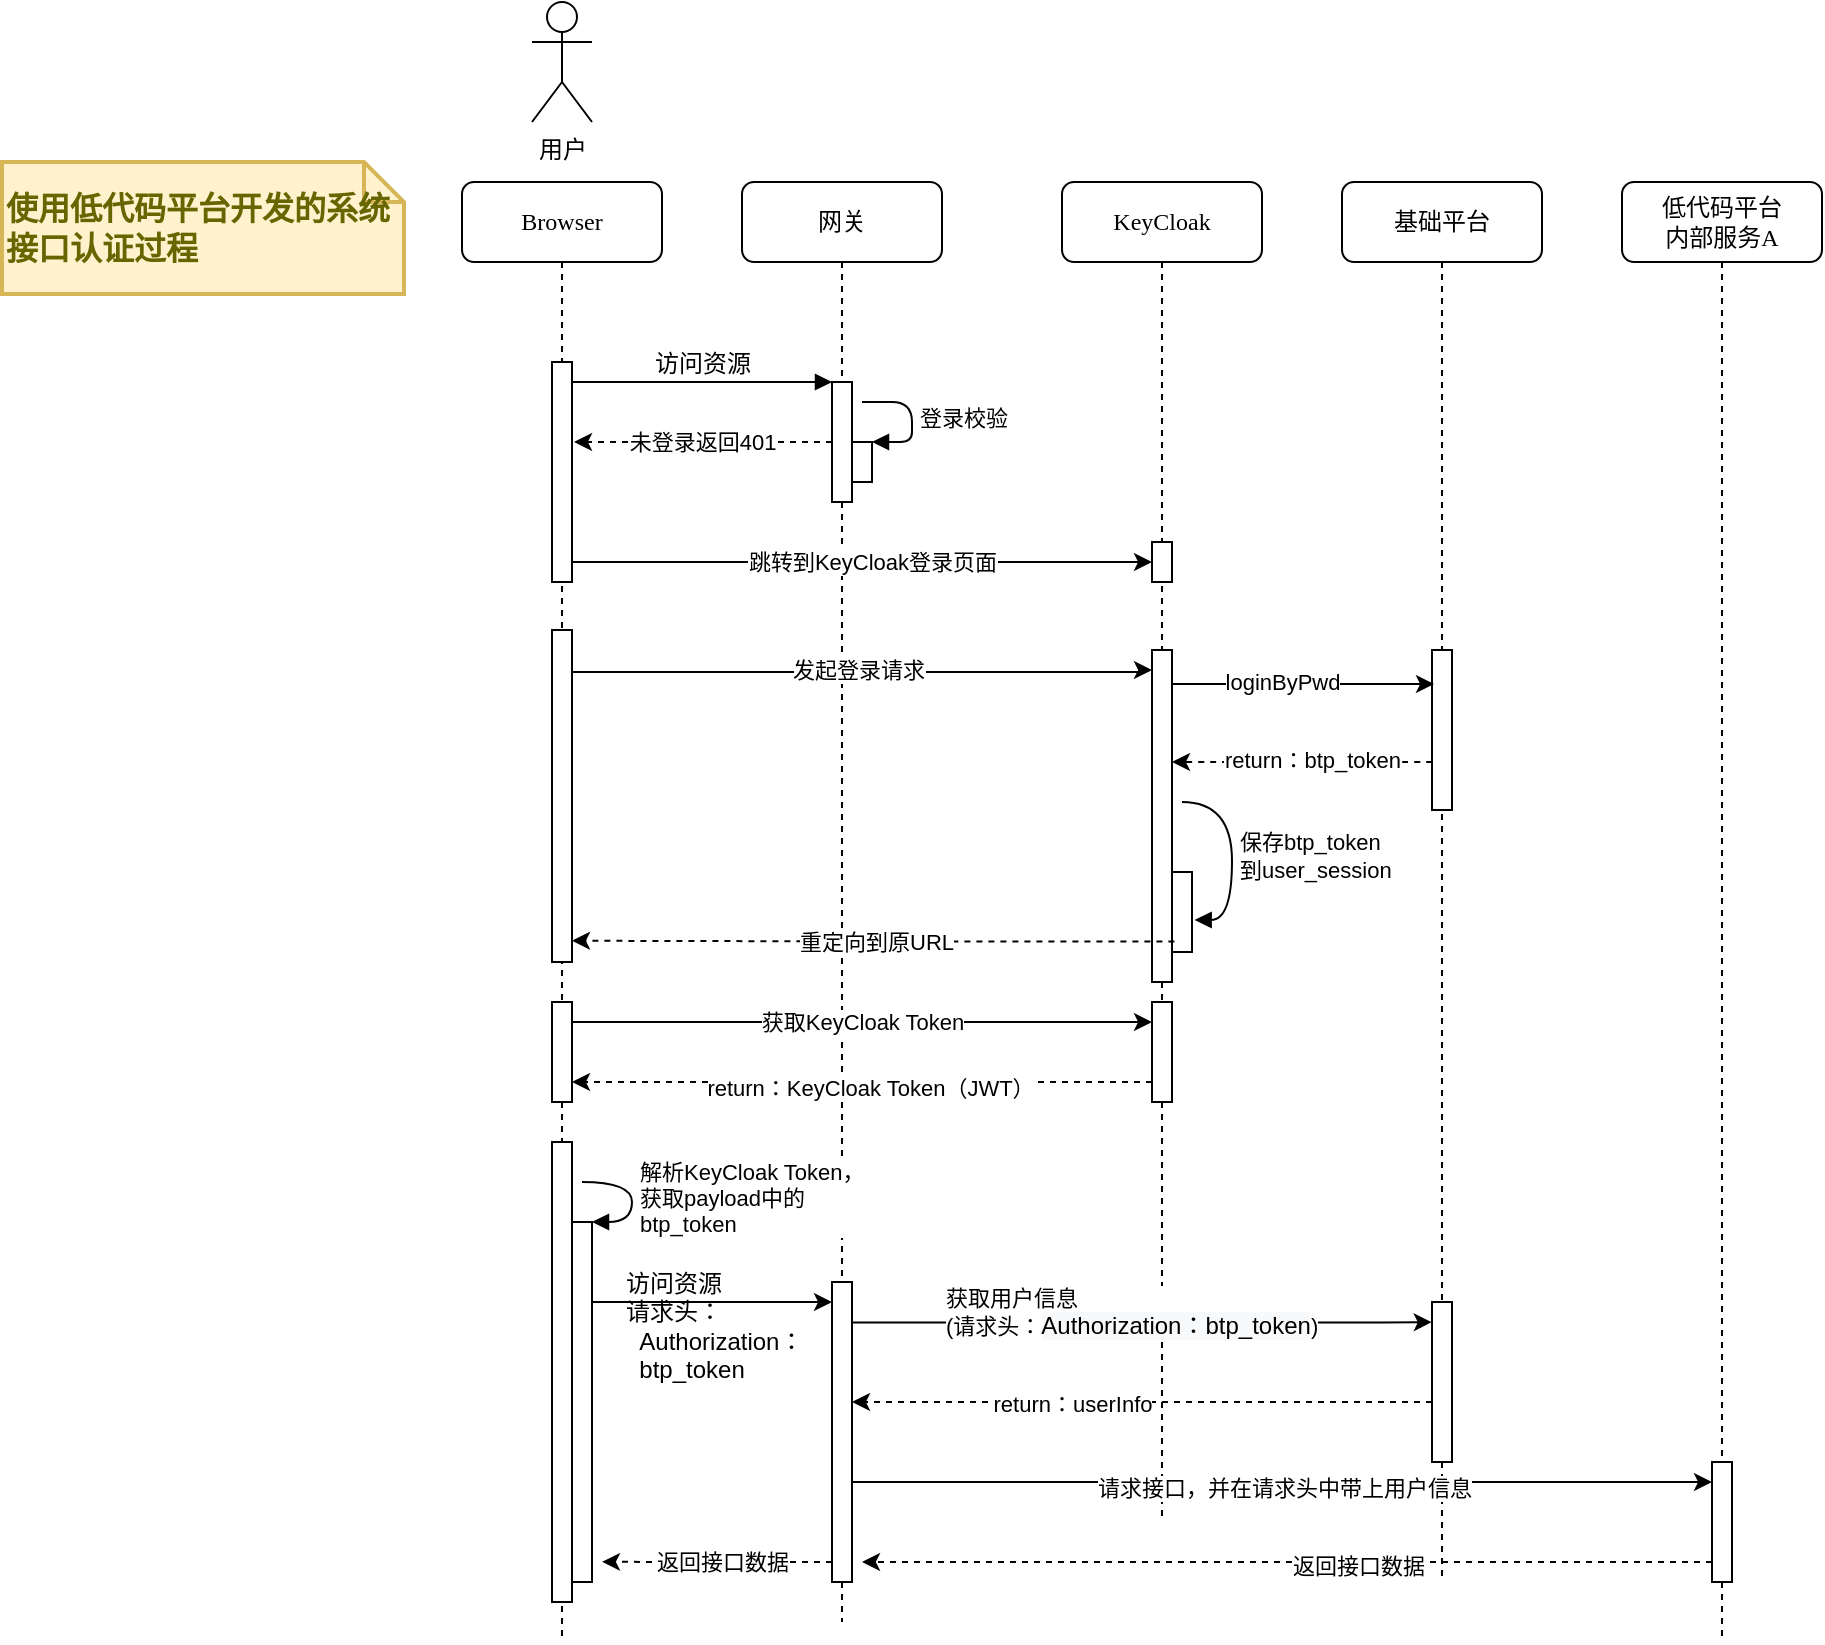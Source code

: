 <mxfile version="14.0.0" type="github">
  <diagram name="Page-1" id="13e1069c-82ec-6db2-03f1-153e76fe0fe0">
    <mxGraphModel dx="1592" dy="944" grid="0" gridSize="10" guides="0" tooltips="1" connect="1" arrows="1" fold="1" page="1" pageScale="1" pageWidth="1100" pageHeight="850" background="#ffffff" math="0" shadow="0">
      <root>
        <mxCell id="0" />
        <mxCell id="1" parent="0" />
        <mxCell id="7baba1c4bc27f4b0-2" value="网关" style="shape=umlLifeline;perimeter=lifelinePerimeter;whiteSpace=wrap;html=1;container=1;collapsible=0;recursiveResize=0;outlineConnect=0;rounded=1;shadow=0;comic=0;labelBackgroundColor=none;strokeWidth=1;fontFamily=Verdana;fontSize=12;align=center;" parent="1" vertex="1">
          <mxGeometry x="402" y="102" width="100" height="720" as="geometry" />
        </mxCell>
        <mxCell id="7baba1c4bc27f4b0-10" value="" style="html=1;points=[];perimeter=orthogonalPerimeter;rounded=0;shadow=0;comic=0;labelBackgroundColor=none;strokeWidth=1;fontFamily=Verdana;fontSize=12;align=center;" parent="7baba1c4bc27f4b0-2" vertex="1">
          <mxGeometry x="45" y="100" width="10" height="60" as="geometry" />
        </mxCell>
        <mxCell id="QnFFR12Hdzy7jSEyUIlK-3" value="" style="html=1;points=[];perimeter=orthogonalPerimeter;" vertex="1" parent="7baba1c4bc27f4b0-2">
          <mxGeometry x="55" y="130" width="10" height="20" as="geometry" />
        </mxCell>
        <mxCell id="QnFFR12Hdzy7jSEyUIlK-4" value="登录校验" style="edgeStyle=orthogonalEdgeStyle;html=1;align=left;spacingLeft=2;endArrow=block;rounded=1;entryX=1;entryY=0;" edge="1" target="QnFFR12Hdzy7jSEyUIlK-3" parent="7baba1c4bc27f4b0-2">
          <mxGeometry relative="1" as="geometry">
            <mxPoint x="60" y="110" as="sourcePoint" />
            <Array as="points">
              <mxPoint x="85" y="110" />
            </Array>
          </mxGeometry>
        </mxCell>
        <mxCell id="QnFFR12Hdzy7jSEyUIlK-40" value="" style="html=1;points=[];perimeter=orthogonalPerimeter;" vertex="1" parent="7baba1c4bc27f4b0-2">
          <mxGeometry x="45" y="550" width="10" height="150" as="geometry" />
        </mxCell>
        <mxCell id="7baba1c4bc27f4b0-3" value="KeyCloak" style="shape=umlLifeline;perimeter=lifelinePerimeter;whiteSpace=wrap;html=1;container=1;collapsible=0;recursiveResize=0;outlineConnect=0;rounded=1;shadow=0;comic=0;labelBackgroundColor=none;strokeWidth=1;fontFamily=Verdana;fontSize=12;align=center;" parent="1" vertex="1">
          <mxGeometry x="562" y="102" width="100" height="670" as="geometry" />
        </mxCell>
        <mxCell id="7baba1c4bc27f4b0-13" value="" style="html=1;points=[];perimeter=orthogonalPerimeter;rounded=0;shadow=0;comic=0;labelBackgroundColor=none;strokeWidth=1;fontFamily=Verdana;fontSize=12;align=center;" parent="7baba1c4bc27f4b0-3" vertex="1">
          <mxGeometry x="45" y="180" width="10" height="20" as="geometry" />
        </mxCell>
        <mxCell id="QnFFR12Hdzy7jSEyUIlK-15" value="" style="html=1;points=[];perimeter=orthogonalPerimeter;" vertex="1" parent="7baba1c4bc27f4b0-3">
          <mxGeometry x="45" y="234" width="10" height="166" as="geometry" />
        </mxCell>
        <mxCell id="QnFFR12Hdzy7jSEyUIlK-27" value="" style="html=1;points=[];perimeter=orthogonalPerimeter;" vertex="1" parent="7baba1c4bc27f4b0-3">
          <mxGeometry x="55" y="345" width="10" height="40" as="geometry" />
        </mxCell>
        <mxCell id="QnFFR12Hdzy7jSEyUIlK-28" value="保存&lt;span style=&quot;text-align: center&quot;&gt;btp_token&lt;br&gt;到user_session&lt;br&gt;&lt;/span&gt;" style="edgeStyle=orthogonalEdgeStyle;html=1;align=left;spacingLeft=2;endArrow=block;entryX=1.133;entryY=0.6;entryDx=0;entryDy=0;entryPerimeter=0;curved=1;" edge="1" target="QnFFR12Hdzy7jSEyUIlK-27" parent="7baba1c4bc27f4b0-3">
          <mxGeometry relative="1" as="geometry">
            <mxPoint x="60" y="310" as="sourcePoint" />
            <Array as="points">
              <mxPoint x="85" y="310" />
              <mxPoint x="85" y="369" />
            </Array>
          </mxGeometry>
        </mxCell>
        <mxCell id="QnFFR12Hdzy7jSEyUIlK-33" value="" style="html=1;points=[];perimeter=orthogonalPerimeter;" vertex="1" parent="7baba1c4bc27f4b0-3">
          <mxGeometry x="45" y="410" width="10" height="50" as="geometry" />
        </mxCell>
        <mxCell id="7baba1c4bc27f4b0-4" value="基础平台" style="shape=umlLifeline;perimeter=lifelinePerimeter;whiteSpace=wrap;html=1;container=1;collapsible=0;recursiveResize=0;outlineConnect=0;rounded=1;shadow=0;comic=0;labelBackgroundColor=none;strokeWidth=1;fontFamily=Verdana;fontSize=12;align=center;" parent="1" vertex="1">
          <mxGeometry x="702" y="102" width="100" height="700" as="geometry" />
        </mxCell>
        <mxCell id="QnFFR12Hdzy7jSEyUIlK-20" value="" style="html=1;points=[];perimeter=orthogonalPerimeter;" vertex="1" parent="7baba1c4bc27f4b0-4">
          <mxGeometry x="45" y="234" width="10" height="80" as="geometry" />
        </mxCell>
        <mxCell id="QnFFR12Hdzy7jSEyUIlK-49" value="" style="html=1;points=[];perimeter=orthogonalPerimeter;align=left;" vertex="1" parent="7baba1c4bc27f4b0-4">
          <mxGeometry x="45" y="560" width="10" height="80" as="geometry" />
        </mxCell>
        <mxCell id="7baba1c4bc27f4b0-5" value="低代码平台&lt;br&gt;内部服务A" style="shape=umlLifeline;perimeter=lifelinePerimeter;whiteSpace=wrap;html=1;container=1;collapsible=0;recursiveResize=0;outlineConnect=0;rounded=1;shadow=0;comic=0;labelBackgroundColor=none;strokeWidth=1;fontFamily=Verdana;fontSize=12;align=center;" parent="1" vertex="1">
          <mxGeometry x="842" y="102" width="100" height="730" as="geometry" />
        </mxCell>
        <mxCell id="QnFFR12Hdzy7jSEyUIlK-57" value="" style="html=1;points=[];perimeter=orthogonalPerimeter;align=left;" vertex="1" parent="7baba1c4bc27f4b0-5">
          <mxGeometry x="45" y="640" width="10" height="60" as="geometry" />
        </mxCell>
        <mxCell id="7baba1c4bc27f4b0-8" value="Browser" style="shape=umlLifeline;perimeter=lifelinePerimeter;whiteSpace=wrap;html=1;container=1;collapsible=0;recursiveResize=0;outlineConnect=0;rounded=1;shadow=0;comic=0;labelBackgroundColor=none;strokeWidth=1;fontFamily=Verdana;fontSize=12;align=center;" parent="1" vertex="1">
          <mxGeometry x="262" y="102" width="100" height="730" as="geometry" />
        </mxCell>
        <mxCell id="7baba1c4bc27f4b0-9" value="" style="html=1;points=[];perimeter=orthogonalPerimeter;rounded=0;shadow=0;comic=0;labelBackgroundColor=none;strokeWidth=1;fontFamily=Verdana;fontSize=12;align=center;" parent="7baba1c4bc27f4b0-8" vertex="1">
          <mxGeometry x="45" y="90" width="10" height="110" as="geometry" />
        </mxCell>
        <mxCell id="QnFFR12Hdzy7jSEyUIlK-13" value="" style="html=1;points=[];perimeter=orthogonalPerimeter;" vertex="1" parent="7baba1c4bc27f4b0-8">
          <mxGeometry x="45" y="224" width="10" height="166" as="geometry" />
        </mxCell>
        <mxCell id="QnFFR12Hdzy7jSEyUIlK-32" value="" style="html=1;points=[];perimeter=orthogonalPerimeter;" vertex="1" parent="7baba1c4bc27f4b0-8">
          <mxGeometry x="45" y="410" width="10" height="50" as="geometry" />
        </mxCell>
        <mxCell id="QnFFR12Hdzy7jSEyUIlK-39" value="" style="html=1;points=[];perimeter=orthogonalPerimeter;" vertex="1" parent="7baba1c4bc27f4b0-8">
          <mxGeometry x="45" y="480" width="10" height="230" as="geometry" />
        </mxCell>
        <mxCell id="QnFFR12Hdzy7jSEyUIlK-44" value="" style="html=1;points=[];perimeter=orthogonalPerimeter;" vertex="1" parent="7baba1c4bc27f4b0-8">
          <mxGeometry x="55" y="520" width="10" height="180" as="geometry" />
        </mxCell>
        <mxCell id="QnFFR12Hdzy7jSEyUIlK-45" value="解析KeyCloak Token，&lt;br&gt;获取payload中的&lt;br&gt;btp_token" style="edgeStyle=orthogonalEdgeStyle;html=1;align=left;spacingLeft=2;endArrow=block;entryX=1;entryY=0;curved=1;" edge="1" target="QnFFR12Hdzy7jSEyUIlK-44" parent="7baba1c4bc27f4b0-8">
          <mxGeometry relative="1" as="geometry">
            <mxPoint x="60" y="500" as="sourcePoint" />
            <Array as="points">
              <mxPoint x="85" y="500" />
            </Array>
          </mxGeometry>
        </mxCell>
        <mxCell id="7baba1c4bc27f4b0-11" value="访问资源" style="html=1;verticalAlign=bottom;endArrow=block;entryX=0;entryY=0;labelBackgroundColor=none;fontFamily=Verdana;fontSize=12;edgeStyle=elbowEdgeStyle;elbow=vertical;" parent="1" source="7baba1c4bc27f4b0-9" target="7baba1c4bc27f4b0-10" edge="1">
          <mxGeometry relative="1" as="geometry">
            <mxPoint x="382" y="212" as="sourcePoint" />
          </mxGeometry>
        </mxCell>
        <mxCell id="QnFFR12Hdzy7jSEyUIlK-1" value="用户" style="shape=umlActor;verticalLabelPosition=bottom;verticalAlign=top;html=1;" vertex="1" parent="1">
          <mxGeometry x="297" y="12" width="30" height="60" as="geometry" />
        </mxCell>
        <mxCell id="QnFFR12Hdzy7jSEyUIlK-5" style="edgeStyle=orthogonalEdgeStyle;rounded=0;orthogonalLoop=1;jettySize=auto;html=1;dashed=1;" edge="1" parent="1" source="7baba1c4bc27f4b0-10">
          <mxGeometry relative="1" as="geometry">
            <mxPoint x="318" y="232" as="targetPoint" />
          </mxGeometry>
        </mxCell>
        <mxCell id="QnFFR12Hdzy7jSEyUIlK-6" value="未登录返回401" style="edgeLabel;html=1;align=center;verticalAlign=middle;resizable=0;points=[];" vertex="1" connectable="0" parent="QnFFR12Hdzy7jSEyUIlK-5">
          <mxGeometry x="-0.256" y="2" relative="1" as="geometry">
            <mxPoint x="-17" y="-2" as="offset" />
          </mxGeometry>
        </mxCell>
        <mxCell id="QnFFR12Hdzy7jSEyUIlK-10" style="edgeStyle=orthogonalEdgeStyle;rounded=0;orthogonalLoop=1;jettySize=auto;html=1;" edge="1" parent="1" source="7baba1c4bc27f4b0-9" target="7baba1c4bc27f4b0-13">
          <mxGeometry relative="1" as="geometry">
            <Array as="points">
              <mxPoint x="532" y="292" />
              <mxPoint x="532" y="292" />
            </Array>
          </mxGeometry>
        </mxCell>
        <mxCell id="QnFFR12Hdzy7jSEyUIlK-11" value="跳转到KeyCloak登录页面" style="edgeLabel;html=1;align=center;verticalAlign=middle;resizable=0;points=[];" vertex="1" connectable="0" parent="QnFFR12Hdzy7jSEyUIlK-10">
          <mxGeometry x="0.303" y="-3" relative="1" as="geometry">
            <mxPoint x="-39" y="-3" as="offset" />
          </mxGeometry>
        </mxCell>
        <mxCell id="QnFFR12Hdzy7jSEyUIlK-21" style="edgeStyle=orthogonalEdgeStyle;rounded=0;orthogonalLoop=1;jettySize=auto;html=1;entryX=0.1;entryY=0.213;entryDx=0;entryDy=0;entryPerimeter=0;" edge="1" parent="1" source="QnFFR12Hdzy7jSEyUIlK-15" target="QnFFR12Hdzy7jSEyUIlK-20">
          <mxGeometry relative="1" as="geometry">
            <mxPoint x="742" y="352" as="targetPoint" />
            <Array as="points">
              <mxPoint x="642" y="353" />
              <mxPoint x="642" y="353" />
            </Array>
          </mxGeometry>
        </mxCell>
        <mxCell id="QnFFR12Hdzy7jSEyUIlK-22" value="loginByPwd" style="edgeLabel;html=1;align=center;verticalAlign=middle;resizable=0;points=[];" vertex="1" connectable="0" parent="QnFFR12Hdzy7jSEyUIlK-21">
          <mxGeometry x="0.16" y="-2" relative="1" as="geometry">
            <mxPoint x="-21" y="-3.02" as="offset" />
          </mxGeometry>
        </mxCell>
        <mxCell id="QnFFR12Hdzy7jSEyUIlK-23" style="edgeStyle=orthogonalEdgeStyle;curved=1;orthogonalLoop=1;jettySize=auto;html=1;dashed=1;" edge="1" parent="1" source="QnFFR12Hdzy7jSEyUIlK-20" target="QnFFR12Hdzy7jSEyUIlK-15">
          <mxGeometry relative="1" as="geometry">
            <Array as="points">
              <mxPoint x="702" y="392" />
              <mxPoint x="702" y="392" />
            </Array>
          </mxGeometry>
        </mxCell>
        <mxCell id="QnFFR12Hdzy7jSEyUIlK-24" value="return：btp_token" style="edgeLabel;html=1;align=center;verticalAlign=middle;resizable=0;points=[];" vertex="1" connectable="0" parent="QnFFR12Hdzy7jSEyUIlK-23">
          <mxGeometry x="-0.292" y="-4" relative="1" as="geometry">
            <mxPoint x="-14" y="3" as="offset" />
          </mxGeometry>
        </mxCell>
        <mxCell id="QnFFR12Hdzy7jSEyUIlK-25" style="edgeStyle=orthogonalEdgeStyle;orthogonalLoop=1;jettySize=auto;html=1;rounded=0;" edge="1" parent="1" source="QnFFR12Hdzy7jSEyUIlK-13">
          <mxGeometry relative="1" as="geometry">
            <mxPoint x="607" y="346" as="targetPoint" />
            <Array as="points">
              <mxPoint x="602" y="347" />
            </Array>
          </mxGeometry>
        </mxCell>
        <mxCell id="QnFFR12Hdzy7jSEyUIlK-26" value="发起登录请求" style="edgeLabel;html=1;align=center;verticalAlign=middle;resizable=0;points=[];" vertex="1" connectable="0" parent="QnFFR12Hdzy7jSEyUIlK-25">
          <mxGeometry x="0.173" y="1" relative="1" as="geometry">
            <mxPoint x="-28" as="offset" />
          </mxGeometry>
        </mxCell>
        <mxCell id="QnFFR12Hdzy7jSEyUIlK-30" style="edgeStyle=orthogonalEdgeStyle;orthogonalLoop=1;jettySize=auto;html=1;entryX=1;entryY=0.936;entryDx=0;entryDy=0;entryPerimeter=0;exitX=1.12;exitY=0.878;exitDx=0;exitDy=0;exitPerimeter=0;rounded=0;dashed=1;" edge="1" parent="1" source="QnFFR12Hdzy7jSEyUIlK-15" target="QnFFR12Hdzy7jSEyUIlK-13">
          <mxGeometry relative="1" as="geometry">
            <mxPoint x="322" y="467" as="targetPoint" />
          </mxGeometry>
        </mxCell>
        <mxCell id="QnFFR12Hdzy7jSEyUIlK-31" value="重定向到原URL" style="edgeLabel;html=1;align=center;verticalAlign=middle;resizable=0;points=[];" vertex="1" connectable="0" parent="QnFFR12Hdzy7jSEyUIlK-30">
          <mxGeometry x="-0.008" relative="1" as="geometry">
            <mxPoint as="offset" />
          </mxGeometry>
        </mxCell>
        <mxCell id="QnFFR12Hdzy7jSEyUIlK-34" value="获取KeyCloak Token" style="edgeStyle=orthogonalEdgeStyle;rounded=0;orthogonalLoop=1;jettySize=auto;html=1;" edge="1" parent="1" source="QnFFR12Hdzy7jSEyUIlK-32" target="QnFFR12Hdzy7jSEyUIlK-33">
          <mxGeometry relative="1" as="geometry">
            <Array as="points">
              <mxPoint x="402" y="522" />
              <mxPoint x="402" y="522" />
            </Array>
          </mxGeometry>
        </mxCell>
        <mxCell id="QnFFR12Hdzy7jSEyUIlK-37" style="edgeStyle=orthogonalEdgeStyle;rounded=0;orthogonalLoop=1;jettySize=auto;html=1;dashed=1;" edge="1" parent="1" source="QnFFR12Hdzy7jSEyUIlK-33" target="QnFFR12Hdzy7jSEyUIlK-32">
          <mxGeometry relative="1" as="geometry">
            <Array as="points">
              <mxPoint x="542" y="552" />
              <mxPoint x="542" y="552" />
            </Array>
          </mxGeometry>
        </mxCell>
        <mxCell id="QnFFR12Hdzy7jSEyUIlK-38" value="return：KeyCloak Token（JWT）" style="edgeLabel;html=1;align=center;verticalAlign=middle;resizable=0;points=[];" vertex="1" connectable="0" parent="QnFFR12Hdzy7jSEyUIlK-37">
          <mxGeometry x="-0.203" y="3" relative="1" as="geometry">
            <mxPoint x="-26" as="offset" />
          </mxGeometry>
        </mxCell>
        <mxCell id="QnFFR12Hdzy7jSEyUIlK-46" style="edgeStyle=orthogonalEdgeStyle;rounded=0;orthogonalLoop=1;jettySize=auto;html=1;" edge="1" parent="1" source="QnFFR12Hdzy7jSEyUIlK-44" target="QnFFR12Hdzy7jSEyUIlK-40">
          <mxGeometry relative="1" as="geometry">
            <Array as="points">
              <mxPoint x="412" y="662" />
              <mxPoint x="412" y="662" />
            </Array>
          </mxGeometry>
        </mxCell>
        <mxCell id="QnFFR12Hdzy7jSEyUIlK-48" value="&lt;span style=&quot;text-align: center&quot;&gt;访问资源&lt;/span&gt;&lt;br&gt;请求头：&lt;br&gt;&amp;nbsp; Authorization：&lt;br&gt;&amp;nbsp; btp_token" style="text;html=1;align=left;verticalAlign=middle;resizable=0;points=[];autosize=1;" vertex="1" parent="1">
          <mxGeometry x="342" y="644" width="100" height="60" as="geometry" />
        </mxCell>
        <mxCell id="QnFFR12Hdzy7jSEyUIlK-52" style="edgeStyle=orthogonalEdgeStyle;rounded=0;orthogonalLoop=1;jettySize=auto;html=1;entryX=-0.012;entryY=0.126;entryDx=0;entryDy=0;entryPerimeter=0;" edge="1" parent="1" target="QnFFR12Hdzy7jSEyUIlK-49">
          <mxGeometry relative="1" as="geometry">
            <mxPoint x="457" y="672.286" as="sourcePoint" />
            <mxPoint x="744" y="672.32" as="targetPoint" />
            <Array as="points">
              <mxPoint x="722" y="672" />
            </Array>
          </mxGeometry>
        </mxCell>
        <mxCell id="QnFFR12Hdzy7jSEyUIlK-53" value="获取用户信息&lt;br&gt;(请求头：&lt;span style=&quot;font-size: 12px ; background-color: rgb(248 , 249 , 250)&quot;&gt;Authorization：&lt;/span&gt;&lt;span style=&quot;font-size: 12px ; background-color: rgb(248 , 249 , 250)&quot;&gt;btp_token&lt;/span&gt;)" style="edgeLabel;html=1;align=left;verticalAlign=middle;resizable=0;points=[];" vertex="1" connectable="0" parent="QnFFR12Hdzy7jSEyUIlK-52">
          <mxGeometry x="-0.1" y="-1" relative="1" as="geometry">
            <mxPoint x="-85.48" y="-6.29" as="offset" />
          </mxGeometry>
        </mxCell>
        <mxCell id="QnFFR12Hdzy7jSEyUIlK-54" style="edgeStyle=orthogonalEdgeStyle;rounded=0;orthogonalLoop=1;jettySize=auto;html=1;dashed=1;" edge="1" parent="1" source="QnFFR12Hdzy7jSEyUIlK-49" target="QnFFR12Hdzy7jSEyUIlK-40">
          <mxGeometry relative="1" as="geometry">
            <Array as="points">
              <mxPoint x="592" y="712" />
              <mxPoint x="592" y="712" />
            </Array>
          </mxGeometry>
        </mxCell>
        <mxCell id="QnFFR12Hdzy7jSEyUIlK-55" value="return：userInfo" style="edgeLabel;html=1;align=center;verticalAlign=middle;resizable=0;points=[];" vertex="1" connectable="0" parent="QnFFR12Hdzy7jSEyUIlK-54">
          <mxGeometry x="0.241" y="1" relative="1" as="geometry">
            <mxPoint as="offset" />
          </mxGeometry>
        </mxCell>
        <mxCell id="QnFFR12Hdzy7jSEyUIlK-58" style="edgeStyle=orthogonalEdgeStyle;rounded=0;orthogonalLoop=1;jettySize=auto;html=1;" edge="1" parent="1" source="QnFFR12Hdzy7jSEyUIlK-40" target="QnFFR12Hdzy7jSEyUIlK-57">
          <mxGeometry relative="1" as="geometry">
            <Array as="points">
              <mxPoint x="562" y="752" />
              <mxPoint x="562" y="752" />
            </Array>
          </mxGeometry>
        </mxCell>
        <mxCell id="QnFFR12Hdzy7jSEyUIlK-59" value="请求接口，并在请求头中带上用户信息" style="edgeLabel;html=1;align=center;verticalAlign=middle;resizable=0;points=[];" vertex="1" connectable="0" parent="QnFFR12Hdzy7jSEyUIlK-58">
          <mxGeometry x="0.157" y="-3" relative="1" as="geometry">
            <mxPoint x="-33.33" as="offset" />
          </mxGeometry>
        </mxCell>
        <mxCell id="QnFFR12Hdzy7jSEyUIlK-60" style="edgeStyle=orthogonalEdgeStyle;rounded=0;orthogonalLoop=1;jettySize=auto;html=1;entryX=1.5;entryY=0.933;entryDx=0;entryDy=0;entryPerimeter=0;dashed=1;" edge="1" parent="1" source="QnFFR12Hdzy7jSEyUIlK-57" target="QnFFR12Hdzy7jSEyUIlK-40">
          <mxGeometry relative="1" as="geometry">
            <Array as="points">
              <mxPoint x="782" y="792" />
              <mxPoint x="782" y="792" />
            </Array>
          </mxGeometry>
        </mxCell>
        <mxCell id="QnFFR12Hdzy7jSEyUIlK-61" value="返回接口数据" style="edgeLabel;html=1;align=center;verticalAlign=middle;resizable=0;points=[];" vertex="1" connectable="0" parent="QnFFR12Hdzy7jSEyUIlK-60">
          <mxGeometry x="-0.166" y="2" relative="1" as="geometry">
            <mxPoint as="offset" />
          </mxGeometry>
        </mxCell>
        <mxCell id="QnFFR12Hdzy7jSEyUIlK-63" style="edgeStyle=orthogonalEdgeStyle;rounded=0;orthogonalLoop=1;jettySize=auto;html=1;entryX=1.5;entryY=0.944;entryDx=0;entryDy=0;entryPerimeter=0;dashed=1;" edge="1" parent="1" source="QnFFR12Hdzy7jSEyUIlK-40" target="QnFFR12Hdzy7jSEyUIlK-44">
          <mxGeometry relative="1" as="geometry">
            <Array as="points">
              <mxPoint x="412" y="792" />
              <mxPoint x="412" y="792" />
            </Array>
          </mxGeometry>
        </mxCell>
        <mxCell id="QnFFR12Hdzy7jSEyUIlK-64" value="返回接口数据" style="edgeLabel;html=1;align=center;verticalAlign=middle;resizable=0;points=[];" vertex="1" connectable="0" parent="QnFFR12Hdzy7jSEyUIlK-63">
          <mxGeometry x="-0.325" relative="1" as="geometry">
            <mxPoint x="-15.83" as="offset" />
          </mxGeometry>
        </mxCell>
        <mxCell id="QnFFR12Hdzy7jSEyUIlK-66" value="使用低代码平台开发的系统&lt;br&gt;接口认证过程" style="shape=note;strokeWidth=2;fontSize=16;size=20;whiteSpace=wrap;html=1;fillColor=#fff2cc;strokeColor=#d6b656;fontColor=#666600;align=left;fontStyle=1" vertex="1" parent="1">
          <mxGeometry x="32" y="92" width="201" height="66" as="geometry" />
        </mxCell>
      </root>
    </mxGraphModel>
  </diagram>
</mxfile>
